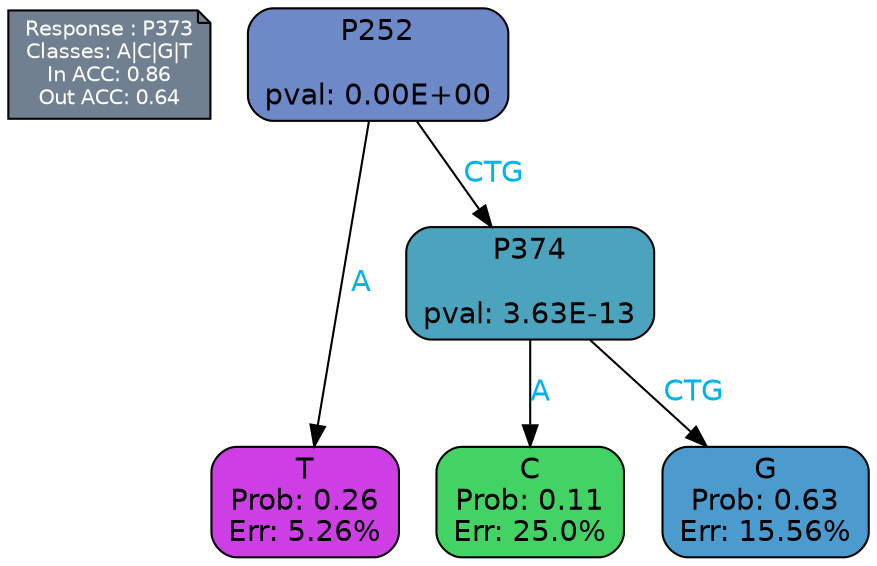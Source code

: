 digraph Tree {
node [shape=box, style="filled, rounded", color="black", fontname=helvetica] ;
graph [ranksep=equally, splines=polylines, bgcolor=transparent, dpi=600] ;
edge [fontname=helvetica] ;
LEGEND [label="Response : P373
Classes: A|C|G|T
In ACC: 0.86
Out ACC: 0.64
",shape=note,align=left,style=filled,fillcolor="slategray",fontcolor="white",fontsize=10];1 [label="P252

pval: 0.00E+00", fillcolor="#6d89c8"] ;
2 [label="T
Prob: 0.26
Err: 5.26%", fillcolor="#ce3ee5"] ;
3 [label="P374

pval: 3.63E-13", fillcolor="#4ba3be"] ;
4 [label="C
Prob: 0.11
Err: 25.0%", fillcolor="#43d364"] ;
5 [label="G
Prob: 0.63
Err: 15.56%", fillcolor="#4c9bce"] ;
1 -> 2 [label="A",fontcolor=deepskyblue2] ;
1 -> 3 [label="CTG",fontcolor=deepskyblue2] ;
3 -> 4 [label="A",fontcolor=deepskyblue2] ;
3 -> 5 [label="CTG",fontcolor=deepskyblue2] ;
{rank = same; 2;4;5;}{rank = same; LEGEND;1;}}